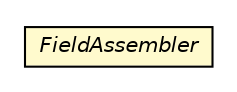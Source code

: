 #!/usr/local/bin/dot
#
# Class diagram 
# Generated by UMLGraph version R5_6-24-gf6e263 (http://www.umlgraph.org/)
#

digraph G {
	edge [fontname="Helvetica",fontsize=10,labelfontname="Helvetica",labelfontsize=10];
	node [fontname="Helvetica",fontsize=10,shape=plaintext];
	nodesep=0.25;
	ranksep=0.5;
	// io.reinert.requestor.gwtjackson.rebind.codegen.FieldAssembler
	c15313 [label=<<table title="io.reinert.requestor.gwtjackson.rebind.codegen.FieldAssembler" border="0" cellborder="1" cellspacing="0" cellpadding="2" port="p" bgcolor="lemonChiffon" href="./FieldAssembler.html">
		<tr><td><table border="0" cellspacing="0" cellpadding="1">
<tr><td align="center" balign="center"><font face="Helvetica-Oblique"> FieldAssembler </font></td></tr>
		</table></td></tr>
		</table>>, URL="./FieldAssembler.html", fontname="Helvetica", fontcolor="black", fontsize=10.0];
}

